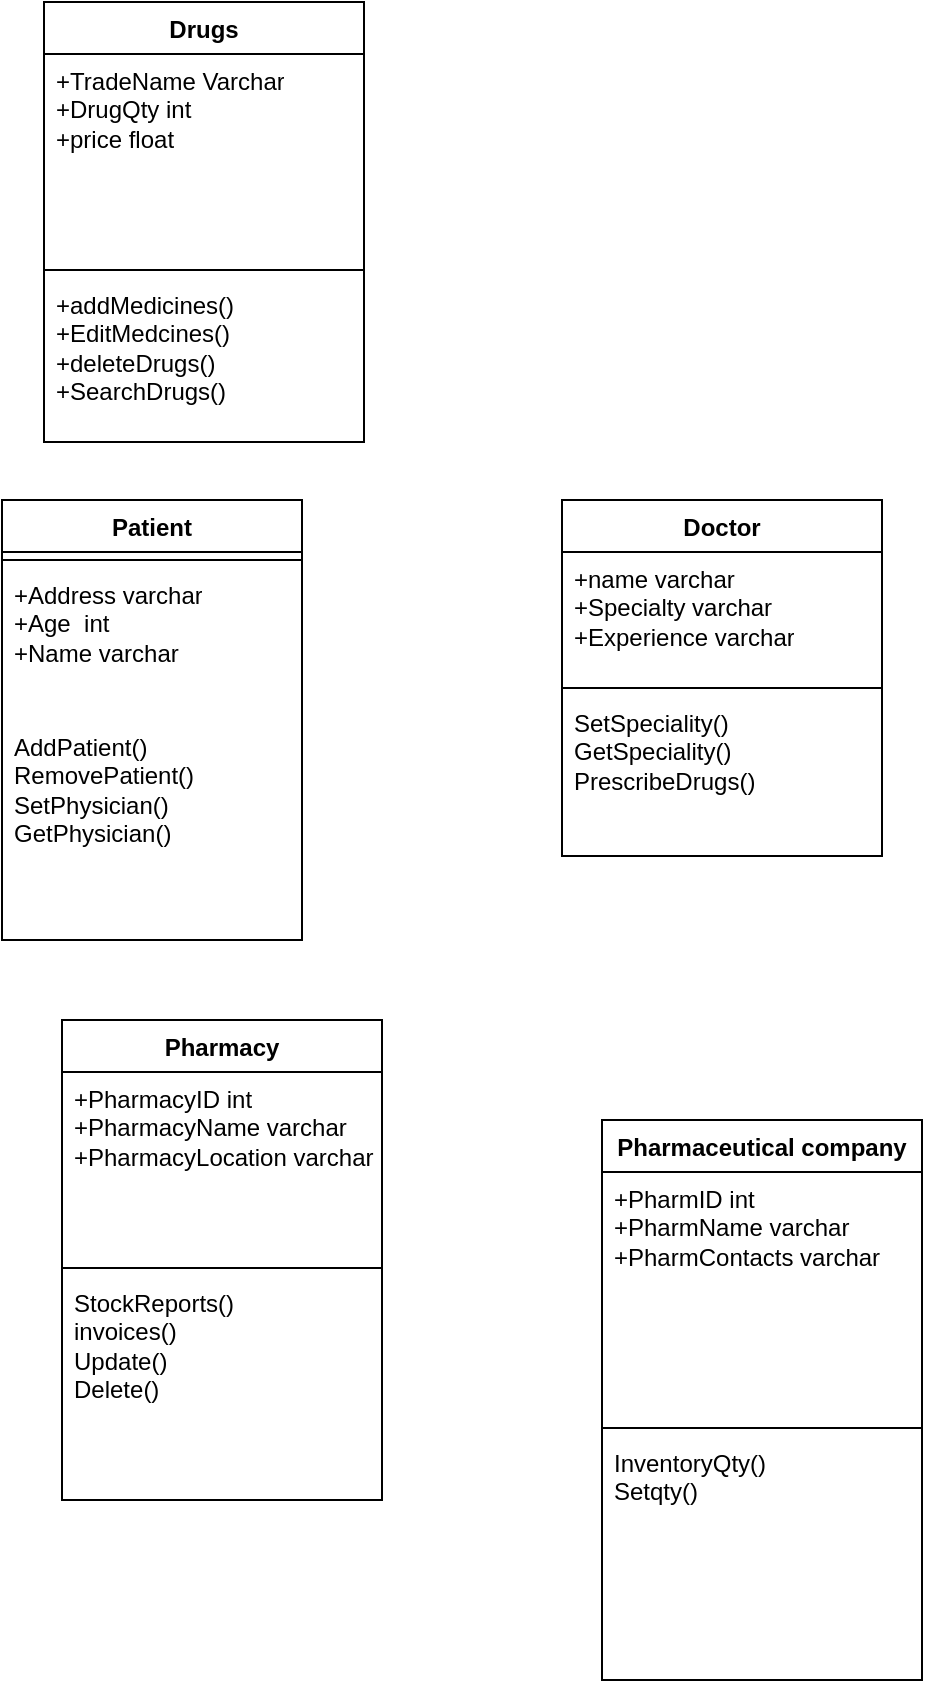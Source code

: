 <mxfile version="21.3.2" type="github">
  <diagram id="C5RBs43oDa-KdzZeNtuy" name="Page-1">
    <mxGraphModel dx="432" dy="466" grid="1" gridSize="10" guides="1" tooltips="1" connect="1" arrows="1" fold="1" page="1" pageScale="1" pageWidth="827" pageHeight="1169" math="0" shadow="0">
      <root>
        <mxCell id="WIyWlLk6GJQsqaUBKTNV-0" />
        <mxCell id="WIyWlLk6GJQsqaUBKTNV-1" parent="WIyWlLk6GJQsqaUBKTNV-0" />
        <mxCell id="VF6HqYeToiZq7KJhebp6-8" value="Patient" style="swimlane;fontStyle=1;align=center;verticalAlign=top;childLayout=stackLayout;horizontal=1;startSize=26;horizontalStack=0;resizeParent=1;resizeParentMax=0;resizeLast=0;collapsible=1;marginBottom=0;whiteSpace=wrap;html=1;" vertex="1" parent="WIyWlLk6GJQsqaUBKTNV-1">
          <mxGeometry x="140" y="270" width="150" height="220" as="geometry" />
        </mxCell>
        <mxCell id="VF6HqYeToiZq7KJhebp6-10" value="" style="line;strokeWidth=1;fillColor=none;align=left;verticalAlign=middle;spacingTop=-1;spacingLeft=3;spacingRight=3;rotatable=0;labelPosition=right;points=[];portConstraint=eastwest;strokeColor=inherit;" vertex="1" parent="VF6HqYeToiZq7KJhebp6-8">
          <mxGeometry y="26" width="150" height="8" as="geometry" />
        </mxCell>
        <mxCell id="VF6HqYeToiZq7KJhebp6-9" value="+Address varchar&lt;br&gt;+Age&amp;nbsp; int&lt;br&gt;+Name varchar" style="text;strokeColor=none;fillColor=none;align=left;verticalAlign=top;spacingLeft=4;spacingRight=4;overflow=hidden;rotatable=0;points=[[0,0.5],[1,0.5]];portConstraint=eastwest;whiteSpace=wrap;html=1;" vertex="1" parent="VF6HqYeToiZq7KJhebp6-8">
          <mxGeometry y="34" width="150" height="76" as="geometry" />
        </mxCell>
        <mxCell id="VF6HqYeToiZq7KJhebp6-11" value="AddPatient()&lt;br&gt;RemovePatient()&lt;br&gt;SetPhysician()&lt;br&gt;GetPhysician()" style="text;strokeColor=none;fillColor=none;align=left;verticalAlign=top;spacingLeft=4;spacingRight=4;overflow=hidden;rotatable=0;points=[[0,0.5],[1,0.5]];portConstraint=eastwest;whiteSpace=wrap;html=1;" vertex="1" parent="VF6HqYeToiZq7KJhebp6-8">
          <mxGeometry y="110" width="150" height="110" as="geometry" />
        </mxCell>
        <mxCell id="VF6HqYeToiZq7KJhebp6-12" value="Doctor" style="swimlane;fontStyle=1;align=center;verticalAlign=top;childLayout=stackLayout;horizontal=1;startSize=26;horizontalStack=0;resizeParent=1;resizeParentMax=0;resizeLast=0;collapsible=1;marginBottom=0;whiteSpace=wrap;html=1;" vertex="1" parent="WIyWlLk6GJQsqaUBKTNV-1">
          <mxGeometry x="420" y="270" width="160" height="178" as="geometry" />
        </mxCell>
        <mxCell id="VF6HqYeToiZq7KJhebp6-13" value="+name varchar&amp;nbsp;&lt;br&gt;+Specialty varchar&lt;br&gt;+Experience varchar" style="text;strokeColor=none;fillColor=none;align=left;verticalAlign=top;spacingLeft=4;spacingRight=4;overflow=hidden;rotatable=0;points=[[0,0.5],[1,0.5]];portConstraint=eastwest;whiteSpace=wrap;html=1;" vertex="1" parent="VF6HqYeToiZq7KJhebp6-12">
          <mxGeometry y="26" width="160" height="64" as="geometry" />
        </mxCell>
        <mxCell id="VF6HqYeToiZq7KJhebp6-14" value="" style="line;strokeWidth=1;fillColor=none;align=left;verticalAlign=middle;spacingTop=-1;spacingLeft=3;spacingRight=3;rotatable=0;labelPosition=right;points=[];portConstraint=eastwest;strokeColor=inherit;" vertex="1" parent="VF6HqYeToiZq7KJhebp6-12">
          <mxGeometry y="90" width="160" height="8" as="geometry" />
        </mxCell>
        <mxCell id="VF6HqYeToiZq7KJhebp6-15" value="SetSpeciality()&lt;br&gt;GetSpeciality()&lt;br&gt;PrescribeDrugs()" style="text;strokeColor=none;fillColor=none;align=left;verticalAlign=top;spacingLeft=4;spacingRight=4;overflow=hidden;rotatable=0;points=[[0,0.5],[1,0.5]];portConstraint=eastwest;whiteSpace=wrap;html=1;" vertex="1" parent="VF6HqYeToiZq7KJhebp6-12">
          <mxGeometry y="98" width="160" height="80" as="geometry" />
        </mxCell>
        <mxCell id="VF6HqYeToiZq7KJhebp6-16" value="Pharmacy" style="swimlane;fontStyle=1;align=center;verticalAlign=top;childLayout=stackLayout;horizontal=1;startSize=26;horizontalStack=0;resizeParent=1;resizeParentMax=0;resizeLast=0;collapsible=1;marginBottom=0;whiteSpace=wrap;html=1;" vertex="1" parent="WIyWlLk6GJQsqaUBKTNV-1">
          <mxGeometry x="170" y="530" width="160" height="240" as="geometry" />
        </mxCell>
        <mxCell id="VF6HqYeToiZq7KJhebp6-17" value="+PharmacyID int&lt;br&gt;+PharmacyName varchar&lt;br&gt;+PharmacyLocation varchar" style="text;strokeColor=none;fillColor=none;align=left;verticalAlign=top;spacingLeft=4;spacingRight=4;overflow=hidden;rotatable=0;points=[[0,0.5],[1,0.5]];portConstraint=eastwest;whiteSpace=wrap;html=1;" vertex="1" parent="VF6HqYeToiZq7KJhebp6-16">
          <mxGeometry y="26" width="160" height="94" as="geometry" />
        </mxCell>
        <mxCell id="VF6HqYeToiZq7KJhebp6-18" value="" style="line;strokeWidth=1;fillColor=none;align=left;verticalAlign=middle;spacingTop=-1;spacingLeft=3;spacingRight=3;rotatable=0;labelPosition=right;points=[];portConstraint=eastwest;strokeColor=inherit;" vertex="1" parent="VF6HqYeToiZq7KJhebp6-16">
          <mxGeometry y="120" width="160" height="8" as="geometry" />
        </mxCell>
        <mxCell id="VF6HqYeToiZq7KJhebp6-19" value="StockReports()&lt;br&gt;invoices()&lt;br&gt;Update()&lt;br&gt;Delete()" style="text;strokeColor=none;fillColor=none;align=left;verticalAlign=top;spacingLeft=4;spacingRight=4;overflow=hidden;rotatable=0;points=[[0,0.5],[1,0.5]];portConstraint=eastwest;whiteSpace=wrap;html=1;" vertex="1" parent="VF6HqYeToiZq7KJhebp6-16">
          <mxGeometry y="128" width="160" height="112" as="geometry" />
        </mxCell>
        <mxCell id="VF6HqYeToiZq7KJhebp6-29" value="Pharmaceutical company" style="swimlane;fontStyle=1;align=center;verticalAlign=top;childLayout=stackLayout;horizontal=1;startSize=26;horizontalStack=0;resizeParent=1;resizeParentMax=0;resizeLast=0;collapsible=1;marginBottom=0;whiteSpace=wrap;html=1;" vertex="1" parent="WIyWlLk6GJQsqaUBKTNV-1">
          <mxGeometry x="440" y="580" width="160" height="280" as="geometry" />
        </mxCell>
        <mxCell id="VF6HqYeToiZq7KJhebp6-30" value="+PharmID int&amp;nbsp;&lt;br&gt;+PharmName varchar&lt;br&gt;+PharmContacts varchar&lt;br&gt;" style="text;strokeColor=none;fillColor=none;align=left;verticalAlign=top;spacingLeft=4;spacingRight=4;overflow=hidden;rotatable=0;points=[[0,0.5],[1,0.5]];portConstraint=eastwest;whiteSpace=wrap;html=1;" vertex="1" parent="VF6HqYeToiZq7KJhebp6-29">
          <mxGeometry y="26" width="160" height="124" as="geometry" />
        </mxCell>
        <mxCell id="VF6HqYeToiZq7KJhebp6-31" value="" style="line;strokeWidth=1;fillColor=none;align=left;verticalAlign=middle;spacingTop=-1;spacingLeft=3;spacingRight=3;rotatable=0;labelPosition=right;points=[];portConstraint=eastwest;strokeColor=inherit;" vertex="1" parent="VF6HqYeToiZq7KJhebp6-29">
          <mxGeometry y="150" width="160" height="8" as="geometry" />
        </mxCell>
        <mxCell id="VF6HqYeToiZq7KJhebp6-32" value="InventoryQty()&lt;br&gt;Setqty()&lt;br&gt;" style="text;strokeColor=none;fillColor=none;align=left;verticalAlign=top;spacingLeft=4;spacingRight=4;overflow=hidden;rotatable=0;points=[[0,0.5],[1,0.5]];portConstraint=eastwest;whiteSpace=wrap;html=1;" vertex="1" parent="VF6HqYeToiZq7KJhebp6-29">
          <mxGeometry y="158" width="160" height="122" as="geometry" />
        </mxCell>
        <mxCell id="VF6HqYeToiZq7KJhebp6-38" value="Drugs" style="swimlane;fontStyle=1;align=center;verticalAlign=top;childLayout=stackLayout;horizontal=1;startSize=26;horizontalStack=0;resizeParent=1;resizeParentMax=0;resizeLast=0;collapsible=1;marginBottom=0;whiteSpace=wrap;html=1;" vertex="1" parent="WIyWlLk6GJQsqaUBKTNV-1">
          <mxGeometry x="161" y="21" width="160" height="220" as="geometry" />
        </mxCell>
        <mxCell id="VF6HqYeToiZq7KJhebp6-39" value="+TradeName Varchar&lt;br style=&quot;border-color: var(--border-color);&quot;&gt;+DrugQty int&lt;br style=&quot;border-color: var(--border-color);&quot;&gt;+price float&lt;br style=&quot;border-color: var(--border-color);&quot;&gt;&lt;br style=&quot;border-color: var(--border-color);&quot;&gt;&lt;br style=&quot;border-color: var(--border-color);&quot;&gt;&lt;br style=&quot;border-color: var(--border-color);&quot;&gt;&lt;br style=&quot;border-color: var(--border-color);&quot;&gt;&lt;br style=&quot;border-color: var(--border-color);&quot;&gt;&lt;br style=&quot;border-color: var(--border-color);&quot;&gt;" style="text;strokeColor=none;fillColor=none;align=left;verticalAlign=top;spacingLeft=4;spacingRight=4;overflow=hidden;rotatable=0;points=[[0,0.5],[1,0.5]];portConstraint=eastwest;whiteSpace=wrap;html=1;" vertex="1" parent="VF6HqYeToiZq7KJhebp6-38">
          <mxGeometry y="26" width="160" height="104" as="geometry" />
        </mxCell>
        <mxCell id="VF6HqYeToiZq7KJhebp6-40" value="" style="line;strokeWidth=1;fillColor=none;align=left;verticalAlign=middle;spacingTop=-1;spacingLeft=3;spacingRight=3;rotatable=0;labelPosition=right;points=[];portConstraint=eastwest;strokeColor=inherit;" vertex="1" parent="VF6HqYeToiZq7KJhebp6-38">
          <mxGeometry y="130" width="160" height="8" as="geometry" />
        </mxCell>
        <mxCell id="VF6HqYeToiZq7KJhebp6-41" value="+addMedicines()&lt;br&gt;+EditMedcines()&lt;br&gt;+deleteDrugs()&lt;br&gt;+SearchDrugs()" style="text;strokeColor=none;fillColor=none;align=left;verticalAlign=top;spacingLeft=4;spacingRight=4;overflow=hidden;rotatable=0;points=[[0,0.5],[1,0.5]];portConstraint=eastwest;whiteSpace=wrap;html=1;" vertex="1" parent="VF6HqYeToiZq7KJhebp6-38">
          <mxGeometry y="138" width="160" height="82" as="geometry" />
        </mxCell>
      </root>
    </mxGraphModel>
  </diagram>
</mxfile>
